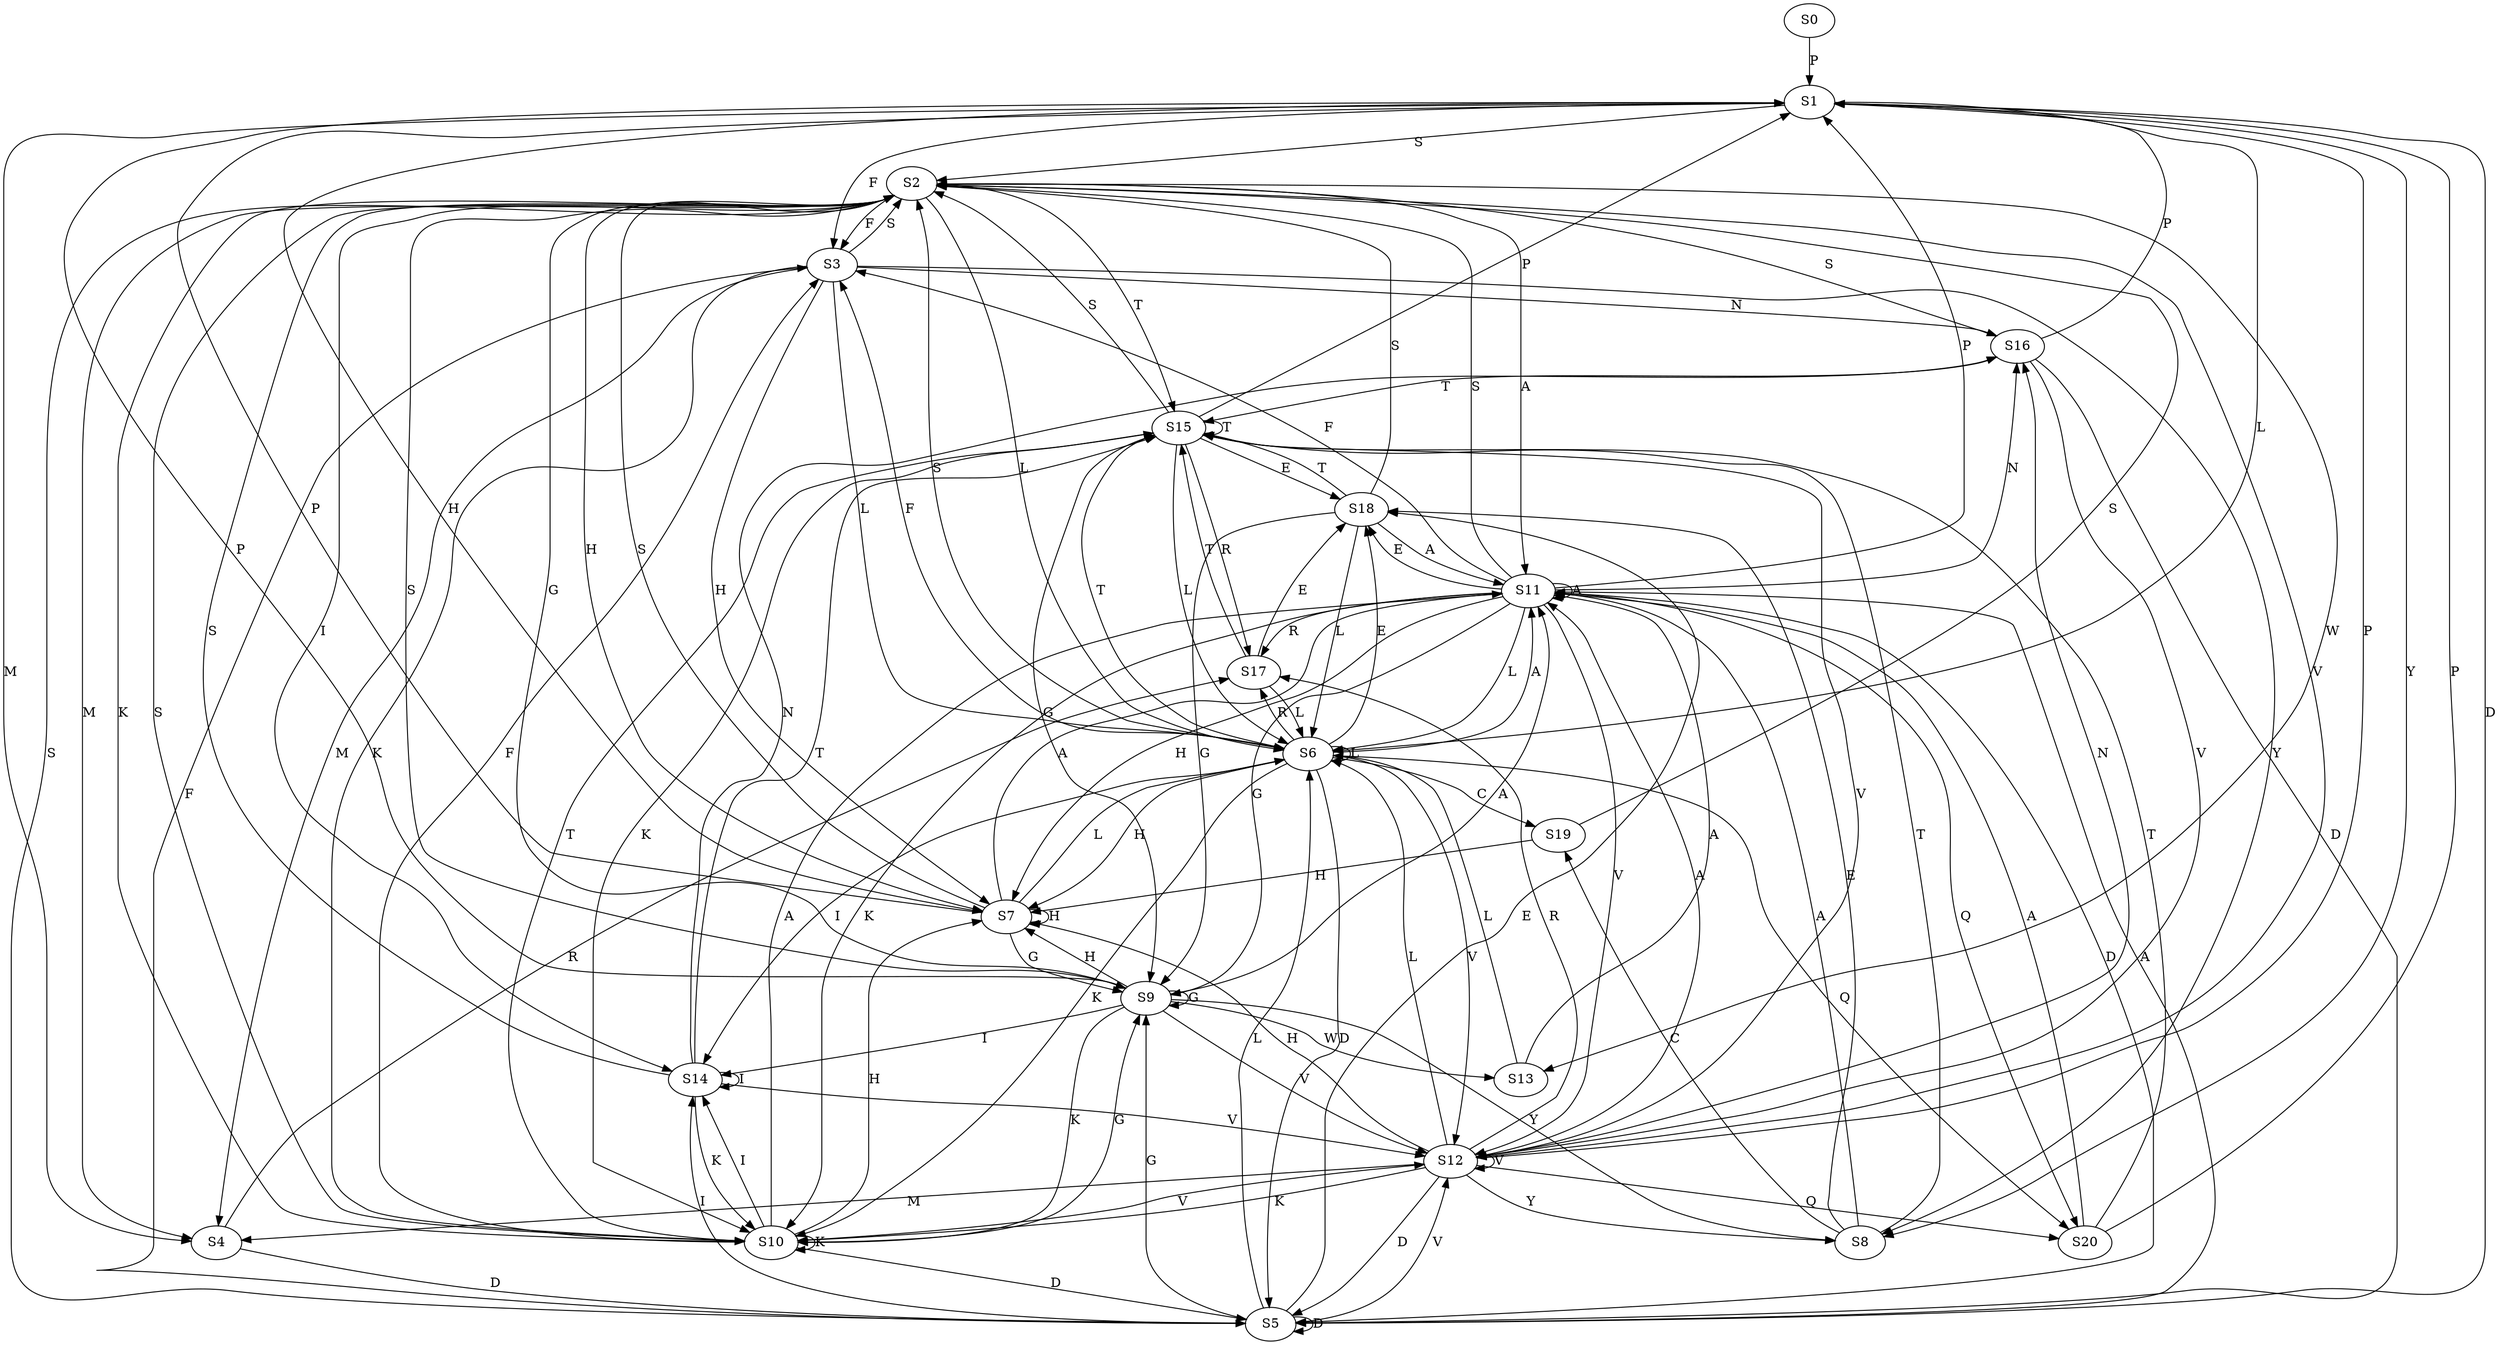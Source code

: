 strict digraph  {
	S0 -> S1 [ label = P ];
	S1 -> S2 [ label = S ];
	S1 -> S3 [ label = F ];
	S1 -> S4 [ label = M ];
	S1 -> S5 [ label = D ];
	S1 -> S6 [ label = L ];
	S1 -> S7 [ label = H ];
	S1 -> S8 [ label = Y ];
	S2 -> S6 [ label = L ];
	S2 -> S9 [ label = G ];
	S2 -> S10 [ label = K ];
	S2 -> S11 [ label = A ];
	S2 -> S12 [ label = V ];
	S2 -> S4 [ label = M ];
	S2 -> S13 [ label = W ];
	S2 -> S14 [ label = I ];
	S2 -> S3 [ label = F ];
	S2 -> S7 [ label = H ];
	S2 -> S15 [ label = T ];
	S3 -> S4 [ label = M ];
	S3 -> S2 [ label = S ];
	S3 -> S8 [ label = Y ];
	S3 -> S7 [ label = H ];
	S3 -> S16 [ label = N ];
	S3 -> S6 [ label = L ];
	S3 -> S10 [ label = K ];
	S4 -> S17 [ label = R ];
	S4 -> S5 [ label = D ];
	S5 -> S11 [ label = A ];
	S5 -> S3 [ label = F ];
	S5 -> S12 [ label = V ];
	S5 -> S5 [ label = D ];
	S5 -> S2 [ label = S ];
	S5 -> S18 [ label = E ];
	S5 -> S6 [ label = L ];
	S5 -> S9 [ label = G ];
	S5 -> S14 [ label = I ];
	S6 -> S12 [ label = V ];
	S6 -> S11 [ label = A ];
	S6 -> S3 [ label = F ];
	S6 -> S5 [ label = D ];
	S6 -> S10 [ label = K ];
	S6 -> S6 [ label = L ];
	S6 -> S19 [ label = C ];
	S6 -> S15 [ label = T ];
	S6 -> S7 [ label = H ];
	S6 -> S2 [ label = S ];
	S6 -> S14 [ label = I ];
	S6 -> S17 [ label = R ];
	S6 -> S20 [ label = Q ];
	S6 -> S18 [ label = E ];
	S7 -> S11 [ label = A ];
	S7 -> S1 [ label = P ];
	S7 -> S2 [ label = S ];
	S7 -> S9 [ label = G ];
	S7 -> S6 [ label = L ];
	S7 -> S7 [ label = H ];
	S8 -> S18 [ label = E ];
	S8 -> S15 [ label = T ];
	S8 -> S19 [ label = C ];
	S8 -> S11 [ label = A ];
	S9 -> S13 [ label = W ];
	S9 -> S12 [ label = V ];
	S9 -> S11 [ label = A ];
	S9 -> S8 [ label = Y ];
	S9 -> S7 [ label = H ];
	S9 -> S10 [ label = K ];
	S9 -> S2 [ label = S ];
	S9 -> S14 [ label = I ];
	S9 -> S9 [ label = G ];
	S9 -> S1 [ label = P ];
	S10 -> S5 [ label = D ];
	S10 -> S12 [ label = V ];
	S10 -> S9 [ label = G ];
	S10 -> S15 [ label = T ];
	S10 -> S10 [ label = K ];
	S10 -> S7 [ label = H ];
	S10 -> S3 [ label = F ];
	S10 -> S14 [ label = I ];
	S10 -> S2 [ label = S ];
	S10 -> S11 [ label = A ];
	S11 -> S1 [ label = P ];
	S11 -> S10 [ label = K ];
	S11 -> S11 [ label = A ];
	S11 -> S9 [ label = G ];
	S11 -> S7 [ label = H ];
	S11 -> S18 [ label = E ];
	S11 -> S2 [ label = S ];
	S11 -> S12 [ label = V ];
	S11 -> S5 [ label = D ];
	S11 -> S16 [ label = N ];
	S11 -> S6 [ label = L ];
	S11 -> S3 [ label = F ];
	S11 -> S20 [ label = Q ];
	S11 -> S17 [ label = R ];
	S12 -> S4 [ label = M ];
	S12 -> S16 [ label = N ];
	S12 -> S10 [ label = K ];
	S12 -> S20 [ label = Q ];
	S12 -> S11 [ label = A ];
	S12 -> S7 [ label = H ];
	S12 -> S17 [ label = R ];
	S12 -> S1 [ label = P ];
	S12 -> S6 [ label = L ];
	S12 -> S5 [ label = D ];
	S12 -> S12 [ label = V ];
	S12 -> S8 [ label = Y ];
	S13 -> S11 [ label = A ];
	S13 -> S6 [ label = L ];
	S14 -> S16 [ label = N ];
	S14 -> S10 [ label = K ];
	S14 -> S15 [ label = T ];
	S14 -> S14 [ label = I ];
	S14 -> S12 [ label = V ];
	S14 -> S2 [ label = S ];
	S15 -> S10 [ label = K ];
	S15 -> S1 [ label = P ];
	S15 -> S15 [ label = T ];
	S15 -> S6 [ label = L ];
	S15 -> S12 [ label = V ];
	S15 -> S17 [ label = R ];
	S15 -> S2 [ label = S ];
	S15 -> S9 [ label = G ];
	S15 -> S18 [ label = E ];
	S16 -> S15 [ label = T ];
	S16 -> S1 [ label = P ];
	S16 -> S12 [ label = V ];
	S16 -> S2 [ label = S ];
	S16 -> S5 [ label = D ];
	S17 -> S18 [ label = E ];
	S17 -> S6 [ label = L ];
	S17 -> S15 [ label = T ];
	S18 -> S9 [ label = G ];
	S18 -> S11 [ label = A ];
	S18 -> S6 [ label = L ];
	S18 -> S15 [ label = T ];
	S18 -> S2 [ label = S ];
	S19 -> S7 [ label = H ];
	S19 -> S2 [ label = S ];
	S20 -> S11 [ label = A ];
	S20 -> S15 [ label = T ];
	S20 -> S1 [ label = P ];
}
